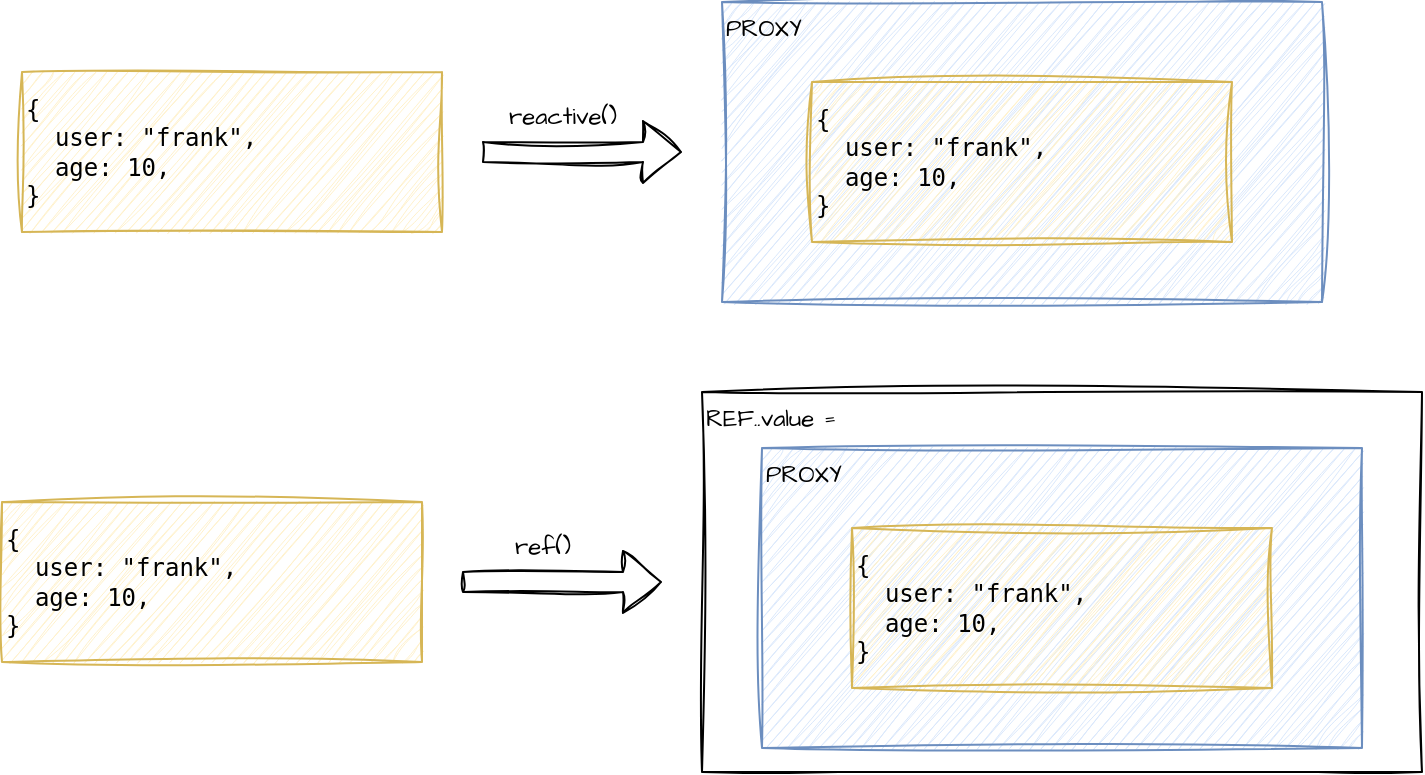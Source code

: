 <mxfile version="24.8.3">
  <diagram name="Page-1" id="xhPOrnU5R84kCTwA-PkH">
    <mxGraphModel dx="1958" dy="852" grid="1" gridSize="10" guides="1" tooltips="1" connect="1" arrows="1" fold="1" page="1" pageScale="1" pageWidth="850" pageHeight="1100" math="0" shadow="0">
      <root>
        <mxCell id="0" />
        <mxCell id="1" parent="0" />
        <mxCell id="3lir86pCsA9V2eyxsYEI-13" value="REF..value =" style="rounded=0;whiteSpace=wrap;html=1;sketch=1;hachureGap=4;jiggle=2;curveFitting=1;fontFamily=Architects Daughter;fontSource=https%3A%2F%2Ffonts.googleapis.com%2Fcss%3Ffamily%3DArchitects%2BDaughter;align=left;verticalAlign=top;" vertex="1" parent="1">
          <mxGeometry x="460" y="300" width="360" height="190" as="geometry" />
        </mxCell>
        <mxCell id="3lir86pCsA9V2eyxsYEI-2" value="PROXY" style="rounded=0;whiteSpace=wrap;html=1;sketch=1;hachureGap=4;jiggle=2;curveFitting=1;fontFamily=Architects Daughter;fontSource=https%3A%2F%2Ffonts.googleapis.com%2Fcss%3Ffamily%3DArchitects%2BDaughter;fillColor=#dae8fc;strokeColor=#6c8ebf;align=left;verticalAlign=top;" vertex="1" parent="1">
          <mxGeometry x="470" y="105" width="300" height="150" as="geometry" />
        </mxCell>
        <mxCell id="3lir86pCsA9V2eyxsYEI-1" value="&lt;pre&gt;{&lt;br&gt;&amp;nbsp; user: &quot;frank&quot;,&lt;br&gt;  age: 10,&lt;br&gt;}&lt;/pre&gt;" style="rounded=0;whiteSpace=wrap;html=1;sketch=1;hachureGap=4;jiggle=2;curveFitting=1;fontFamily=Architects Daughter;fontSource=https%3A%2F%2Ffonts.googleapis.com%2Fcss%3Ffamily%3DArchitects%2BDaughter;align=left;fillColor=#fff2cc;strokeColor=#d6b656;" vertex="1" parent="1">
          <mxGeometry x="515" y="145" width="210" height="80" as="geometry" />
        </mxCell>
        <mxCell id="3lir86pCsA9V2eyxsYEI-4" value="&lt;pre&gt;{&lt;br&gt;&amp;nbsp; user: &quot;frank&quot;,&lt;br&gt;  age: 10,&lt;br&gt;}&lt;/pre&gt;" style="rounded=0;whiteSpace=wrap;html=1;sketch=1;hachureGap=4;jiggle=2;curveFitting=1;fontFamily=Architects Daughter;fontSource=https%3A%2F%2Ffonts.googleapis.com%2Fcss%3Ffamily%3DArchitects%2BDaughter;align=left;fillColor=#fff2cc;strokeColor=#d6b656;" vertex="1" parent="1">
          <mxGeometry x="120" y="140" width="210" height="80" as="geometry" />
        </mxCell>
        <mxCell id="3lir86pCsA9V2eyxsYEI-6" value="" style="shape=flexArrow;endArrow=classic;html=1;rounded=0;sketch=1;hachureGap=4;jiggle=2;curveFitting=1;fontFamily=Architects Daughter;fontSource=https%3A%2F%2Ffonts.googleapis.com%2Fcss%3Ffamily%3DArchitects%2BDaughter;" edge="1" parent="1">
          <mxGeometry width="50" height="50" relative="1" as="geometry">
            <mxPoint x="350" y="180" as="sourcePoint" />
            <mxPoint x="450" y="180" as="targetPoint" />
          </mxGeometry>
        </mxCell>
        <mxCell id="3lir86pCsA9V2eyxsYEI-7" value="reactive()" style="text;html=1;align=center;verticalAlign=middle;resizable=0;points=[];autosize=1;strokeColor=none;fillColor=none;fontFamily=Architects Daughter;fontSource=https%3A%2F%2Ffonts.googleapis.com%2Fcss%3Ffamily%3DArchitects%2BDaughter;" vertex="1" parent="1">
          <mxGeometry x="350" y="148" width="80" height="30" as="geometry" />
        </mxCell>
        <mxCell id="3lir86pCsA9V2eyxsYEI-8" value="PROXY" style="rounded=0;whiteSpace=wrap;html=1;sketch=1;hachureGap=4;jiggle=2;curveFitting=1;fontFamily=Architects Daughter;fontSource=https%3A%2F%2Ffonts.googleapis.com%2Fcss%3Ffamily%3DArchitects%2BDaughter;fillColor=#dae8fc;strokeColor=#6c8ebf;align=left;verticalAlign=top;" vertex="1" parent="1">
          <mxGeometry x="490" y="328" width="300" height="150" as="geometry" />
        </mxCell>
        <mxCell id="3lir86pCsA9V2eyxsYEI-9" value="&lt;pre&gt;{&lt;br&gt;&amp;nbsp; user: &quot;frank&quot;,&lt;br&gt;  age: 10,&lt;br&gt;}&lt;/pre&gt;" style="rounded=0;whiteSpace=wrap;html=1;sketch=1;hachureGap=4;jiggle=2;curveFitting=1;fontFamily=Architects Daughter;fontSource=https%3A%2F%2Ffonts.googleapis.com%2Fcss%3Ffamily%3DArchitects%2BDaughter;align=left;fillColor=#fff2cc;strokeColor=#d6b656;" vertex="1" parent="1">
          <mxGeometry x="535" y="368" width="210" height="80" as="geometry" />
        </mxCell>
        <mxCell id="3lir86pCsA9V2eyxsYEI-10" value="&lt;pre&gt;{&lt;br&gt;&amp;nbsp; user: &quot;frank&quot;,&lt;br&gt;  age: 10,&lt;br&gt;}&lt;/pre&gt;" style="rounded=0;whiteSpace=wrap;html=1;sketch=1;hachureGap=4;jiggle=2;curveFitting=1;fontFamily=Architects Daughter;fontSource=https%3A%2F%2Ffonts.googleapis.com%2Fcss%3Ffamily%3DArchitects%2BDaughter;align=left;fillColor=#fff2cc;strokeColor=#d6b656;" vertex="1" parent="1">
          <mxGeometry x="110" y="355" width="210" height="80" as="geometry" />
        </mxCell>
        <mxCell id="3lir86pCsA9V2eyxsYEI-11" value="" style="shape=flexArrow;endArrow=classic;html=1;rounded=0;sketch=1;hachureGap=4;jiggle=2;curveFitting=1;fontFamily=Architects Daughter;fontSource=https%3A%2F%2Ffonts.googleapis.com%2Fcss%3Ffamily%3DArchitects%2BDaughter;" edge="1" parent="1">
          <mxGeometry width="50" height="50" relative="1" as="geometry">
            <mxPoint x="340" y="395" as="sourcePoint" />
            <mxPoint x="440" y="395" as="targetPoint" />
          </mxGeometry>
        </mxCell>
        <mxCell id="3lir86pCsA9V2eyxsYEI-12" value="ref()" style="text;html=1;align=center;verticalAlign=middle;resizable=0;points=[];autosize=1;strokeColor=none;fillColor=none;fontFamily=Architects Daughter;fontSource=https%3A%2F%2Ffonts.googleapis.com%2Fcss%3Ffamily%3DArchitects%2BDaughter;" vertex="1" parent="1">
          <mxGeometry x="355" y="363" width="50" height="30" as="geometry" />
        </mxCell>
      </root>
    </mxGraphModel>
  </diagram>
</mxfile>
